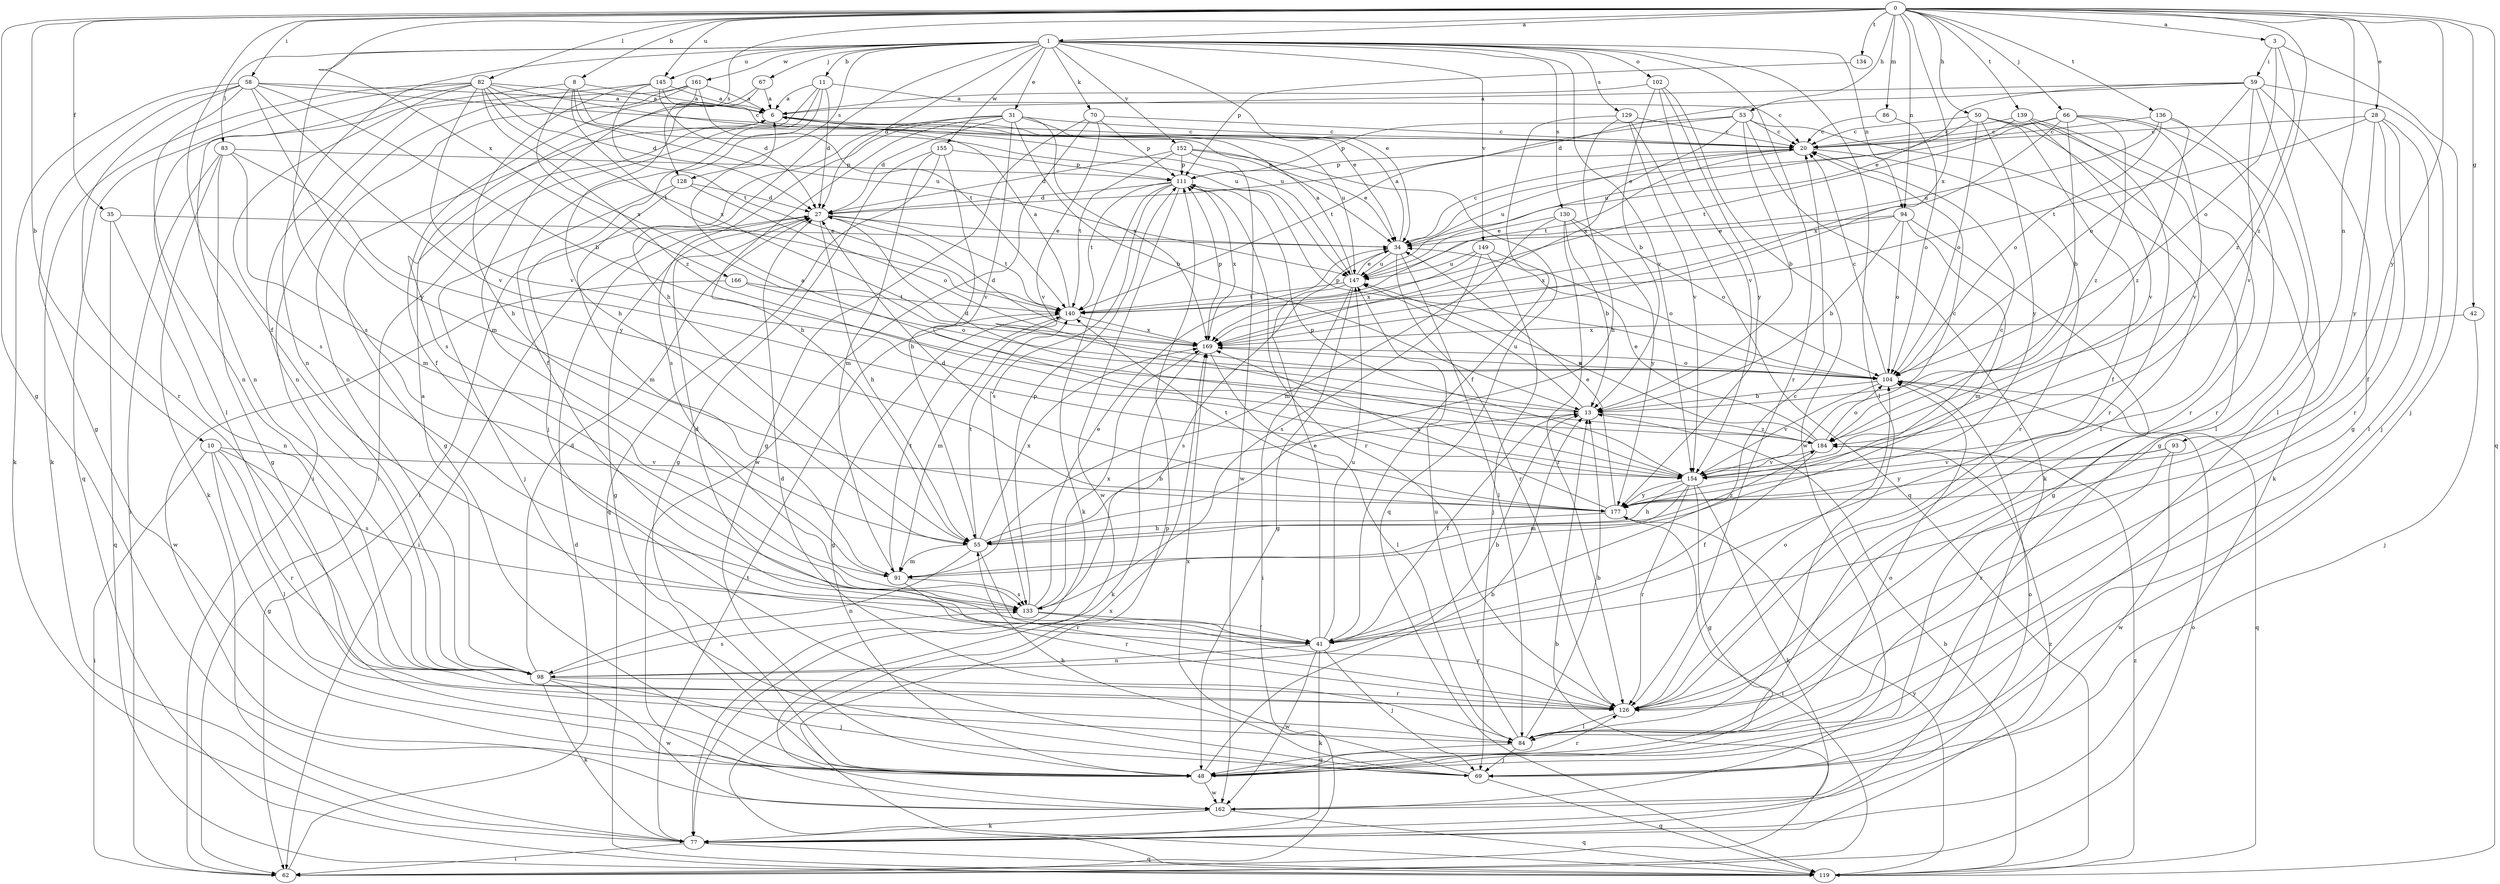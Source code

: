 strict digraph  {
0;
1;
3;
6;
8;
10;
11;
13;
20;
27;
28;
31;
34;
35;
41;
42;
48;
50;
53;
55;
58;
59;
62;
66;
67;
69;
70;
77;
82;
83;
84;
86;
91;
93;
94;
98;
102;
104;
111;
119;
126;
128;
129;
130;
133;
134;
136;
139;
140;
145;
147;
149;
152;
154;
155;
161;
162;
166;
169;
177;
184;
0 -> 1  [label=a];
0 -> 3  [label=a];
0 -> 8  [label=b];
0 -> 10  [label=b];
0 -> 28  [label=e];
0 -> 35  [label=f];
0 -> 41  [label=f];
0 -> 42  [label=g];
0 -> 48  [label=g];
0 -> 50  [label=h];
0 -> 53  [label=h];
0 -> 58  [label=i];
0 -> 66  [label=j];
0 -> 82  [label=l];
0 -> 86  [label=m];
0 -> 93  [label=n];
0 -> 94  [label=n];
0 -> 119  [label=q];
0 -> 128  [label=s];
0 -> 134  [label=t];
0 -> 136  [label=t];
0 -> 139  [label=t];
0 -> 145  [label=u];
0 -> 166  [label=x];
0 -> 169  [label=x];
0 -> 177  [label=y];
0 -> 184  [label=z];
1 -> 11  [label=b];
1 -> 27  [label=d];
1 -> 31  [label=e];
1 -> 34  [label=e];
1 -> 55  [label=h];
1 -> 67  [label=j];
1 -> 70  [label=k];
1 -> 83  [label=l];
1 -> 84  [label=l];
1 -> 94  [label=n];
1 -> 98  [label=n];
1 -> 102  [label=o];
1 -> 126  [label=r];
1 -> 128  [label=s];
1 -> 129  [label=s];
1 -> 130  [label=s];
1 -> 133  [label=s];
1 -> 145  [label=u];
1 -> 149  [label=v];
1 -> 152  [label=v];
1 -> 154  [label=v];
1 -> 155  [label=w];
1 -> 161  [label=w];
3 -> 59  [label=i];
3 -> 69  [label=j];
3 -> 104  [label=o];
3 -> 184  [label=z];
6 -> 20  [label=c];
6 -> 48  [label=g];
8 -> 6  [label=a];
8 -> 34  [label=e];
8 -> 84  [label=l];
8 -> 140  [label=t];
8 -> 147  [label=u];
8 -> 169  [label=x];
10 -> 48  [label=g];
10 -> 62  [label=i];
10 -> 84  [label=l];
10 -> 126  [label=r];
10 -> 133  [label=s];
10 -> 154  [label=v];
11 -> 6  [label=a];
11 -> 20  [label=c];
11 -> 27  [label=d];
11 -> 41  [label=f];
11 -> 62  [label=i];
11 -> 69  [label=j];
13 -> 27  [label=d];
13 -> 41  [label=f];
13 -> 147  [label=u];
13 -> 184  [label=z];
20 -> 111  [label=p];
20 -> 126  [label=r];
20 -> 140  [label=t];
20 -> 147  [label=u];
27 -> 34  [label=e];
27 -> 48  [label=g];
27 -> 55  [label=h];
27 -> 62  [label=i];
27 -> 140  [label=t];
28 -> 20  [label=c];
28 -> 41  [label=f];
28 -> 84  [label=l];
28 -> 126  [label=r];
28 -> 140  [label=t];
28 -> 177  [label=y];
31 -> 13  [label=b];
31 -> 20  [label=c];
31 -> 27  [label=d];
31 -> 55  [label=h];
31 -> 62  [label=i];
31 -> 133  [label=s];
31 -> 147  [label=u];
31 -> 154  [label=v];
31 -> 169  [label=x];
34 -> 6  [label=a];
34 -> 20  [label=c];
34 -> 84  [label=l];
34 -> 126  [label=r];
34 -> 147  [label=u];
35 -> 34  [label=e];
35 -> 98  [label=n];
35 -> 119  [label=q];
41 -> 20  [label=c];
41 -> 27  [label=d];
41 -> 34  [label=e];
41 -> 69  [label=j];
41 -> 77  [label=k];
41 -> 98  [label=n];
41 -> 147  [label=u];
41 -> 162  [label=w];
42 -> 69  [label=j];
42 -> 169  [label=x];
48 -> 13  [label=b];
48 -> 104  [label=o];
48 -> 126  [label=r];
48 -> 162  [label=w];
50 -> 20  [label=c];
50 -> 41  [label=f];
50 -> 48  [label=g];
50 -> 104  [label=o];
50 -> 126  [label=r];
50 -> 147  [label=u];
50 -> 177  [label=y];
53 -> 13  [label=b];
53 -> 20  [label=c];
53 -> 77  [label=k];
53 -> 84  [label=l];
53 -> 111  [label=p];
53 -> 140  [label=t];
53 -> 169  [label=x];
55 -> 13  [label=b];
55 -> 91  [label=m];
55 -> 98  [label=n];
55 -> 126  [label=r];
55 -> 140  [label=t];
55 -> 169  [label=x];
55 -> 184  [label=z];
58 -> 6  [label=a];
58 -> 13  [label=b];
58 -> 20  [label=c];
58 -> 48  [label=g];
58 -> 77  [label=k];
58 -> 98  [label=n];
58 -> 126  [label=r];
58 -> 154  [label=v];
58 -> 177  [label=y];
59 -> 6  [label=a];
59 -> 27  [label=d];
59 -> 34  [label=e];
59 -> 48  [label=g];
59 -> 69  [label=j];
59 -> 84  [label=l];
59 -> 104  [label=o];
59 -> 154  [label=v];
62 -> 13  [label=b];
62 -> 27  [label=d];
62 -> 104  [label=o];
66 -> 13  [label=b];
66 -> 20  [label=c];
66 -> 126  [label=r];
66 -> 140  [label=t];
66 -> 154  [label=v];
66 -> 169  [label=x];
66 -> 184  [label=z];
67 -> 6  [label=a];
67 -> 55  [label=h];
67 -> 133  [label=s];
69 -> 55  [label=h];
69 -> 119  [label=q];
69 -> 169  [label=x];
70 -> 20  [label=c];
70 -> 48  [label=g];
70 -> 111  [label=p];
70 -> 154  [label=v];
70 -> 162  [label=w];
77 -> 62  [label=i];
77 -> 119  [label=q];
77 -> 140  [label=t];
77 -> 184  [label=z];
82 -> 6  [label=a];
82 -> 27  [label=d];
82 -> 34  [label=e];
82 -> 77  [label=k];
82 -> 98  [label=n];
82 -> 119  [label=q];
82 -> 133  [label=s];
82 -> 147  [label=u];
82 -> 154  [label=v];
82 -> 169  [label=x];
82 -> 184  [label=z];
83 -> 48  [label=g];
83 -> 62  [label=i];
83 -> 77  [label=k];
83 -> 91  [label=m];
83 -> 111  [label=p];
83 -> 177  [label=y];
84 -> 13  [label=b];
84 -> 27  [label=d];
84 -> 48  [label=g];
84 -> 69  [label=j];
84 -> 147  [label=u];
86 -> 20  [label=c];
86 -> 104  [label=o];
91 -> 126  [label=r];
91 -> 133  [label=s];
91 -> 140  [label=t];
93 -> 126  [label=r];
93 -> 154  [label=v];
93 -> 162  [label=w];
93 -> 177  [label=y];
94 -> 13  [label=b];
94 -> 34  [label=e];
94 -> 48  [label=g];
94 -> 91  [label=m];
94 -> 104  [label=o];
94 -> 169  [label=x];
98 -> 6  [label=a];
98 -> 13  [label=b];
98 -> 27  [label=d];
98 -> 69  [label=j];
98 -> 77  [label=k];
98 -> 126  [label=r];
98 -> 133  [label=s];
98 -> 162  [label=w];
102 -> 6  [label=a];
102 -> 13  [label=b];
102 -> 154  [label=v];
102 -> 162  [label=w];
102 -> 177  [label=y];
104 -> 13  [label=b];
104 -> 20  [label=c];
104 -> 111  [label=p];
104 -> 119  [label=q];
104 -> 154  [label=v];
104 -> 169  [label=x];
111 -> 27  [label=d];
111 -> 77  [label=k];
111 -> 126  [label=r];
111 -> 133  [label=s];
111 -> 140  [label=t];
111 -> 162  [label=w];
111 -> 169  [label=x];
119 -> 13  [label=b];
119 -> 111  [label=p];
119 -> 169  [label=x];
119 -> 177  [label=y];
119 -> 184  [label=z];
126 -> 84  [label=l];
126 -> 104  [label=o];
128 -> 27  [label=d];
128 -> 69  [label=j];
128 -> 91  [label=m];
128 -> 104  [label=o];
129 -> 20  [label=c];
129 -> 41  [label=f];
129 -> 55  [label=h];
129 -> 119  [label=q];
129 -> 154  [label=v];
130 -> 13  [label=b];
130 -> 34  [label=e];
130 -> 91  [label=m];
130 -> 104  [label=o];
130 -> 126  [label=r];
130 -> 177  [label=y];
133 -> 34  [label=e];
133 -> 41  [label=f];
133 -> 111  [label=p];
133 -> 126  [label=r];
133 -> 169  [label=x];
134 -> 111  [label=p];
136 -> 20  [label=c];
136 -> 84  [label=l];
136 -> 104  [label=o];
136 -> 147  [label=u];
136 -> 184  [label=z];
139 -> 20  [label=c];
139 -> 34  [label=e];
139 -> 77  [label=k];
139 -> 126  [label=r];
139 -> 154  [label=v];
140 -> 6  [label=a];
140 -> 48  [label=g];
140 -> 91  [label=m];
140 -> 169  [label=x];
145 -> 6  [label=a];
145 -> 27  [label=d];
145 -> 55  [label=h];
145 -> 98  [label=n];
145 -> 140  [label=t];
145 -> 147  [label=u];
147 -> 6  [label=a];
147 -> 34  [label=e];
147 -> 48  [label=g];
147 -> 62  [label=i];
147 -> 133  [label=s];
147 -> 140  [label=t];
149 -> 69  [label=j];
149 -> 104  [label=o];
149 -> 133  [label=s];
149 -> 147  [label=u];
149 -> 169  [label=x];
152 -> 27  [label=d];
152 -> 34  [label=e];
152 -> 111  [label=p];
152 -> 119  [label=q];
152 -> 140  [label=t];
152 -> 162  [label=w];
154 -> 20  [label=c];
154 -> 48  [label=g];
154 -> 55  [label=h];
154 -> 77  [label=k];
154 -> 91  [label=m];
154 -> 111  [label=p];
154 -> 126  [label=r];
154 -> 177  [label=y];
155 -> 48  [label=g];
155 -> 55  [label=h];
155 -> 91  [label=m];
155 -> 111  [label=p];
155 -> 119  [label=q];
161 -> 6  [label=a];
161 -> 41  [label=f];
161 -> 62  [label=i];
161 -> 91  [label=m];
161 -> 98  [label=n];
161 -> 140  [label=t];
162 -> 77  [label=k];
162 -> 104  [label=o];
162 -> 119  [label=q];
166 -> 104  [label=o];
166 -> 140  [label=t];
166 -> 162  [label=w];
169 -> 27  [label=d];
169 -> 77  [label=k];
169 -> 84  [label=l];
169 -> 104  [label=o];
169 -> 111  [label=p];
177 -> 20  [label=c];
177 -> 27  [label=d];
177 -> 34  [label=e];
177 -> 55  [label=h];
177 -> 62  [label=i];
177 -> 140  [label=t];
177 -> 169  [label=x];
184 -> 6  [label=a];
184 -> 34  [label=e];
184 -> 41  [label=f];
184 -> 104  [label=o];
184 -> 147  [label=u];
184 -> 154  [label=v];
}
